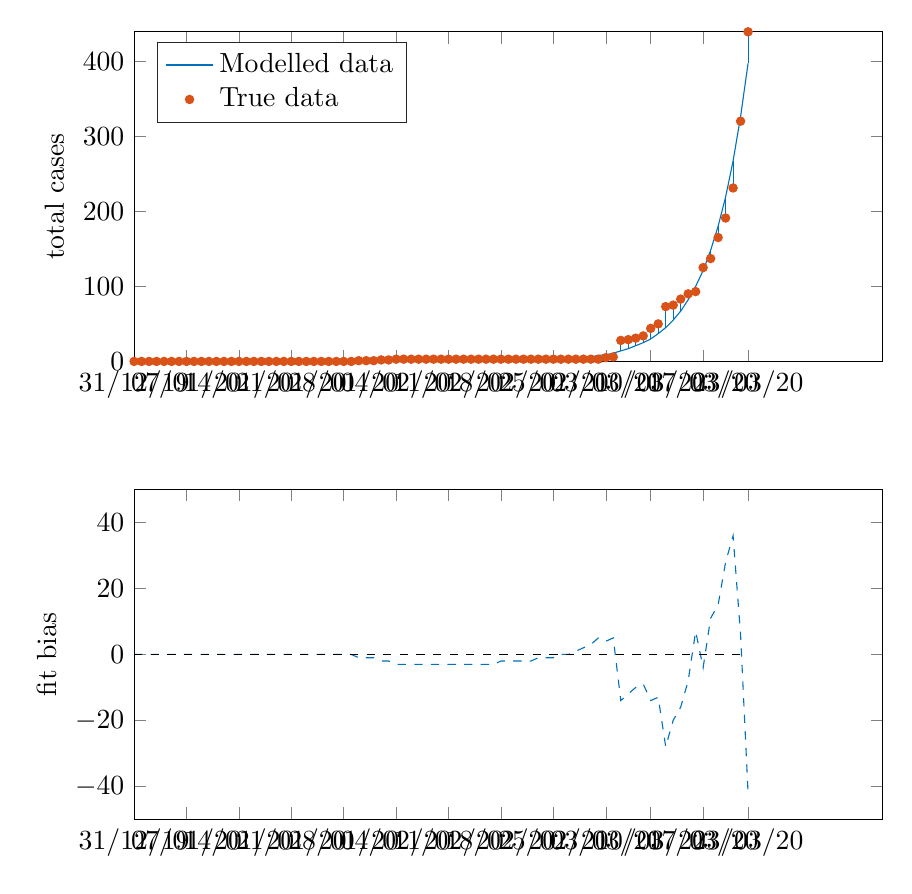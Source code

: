 % This file was created by matlab2tikz.
% Minimal pgfplots version: 1.3
%
\definecolor{mycolor1}{rgb}{0.0,0.447,0.741}%
\definecolor{mycolor2}{rgb}{0.85,0.325,0.098}%
%
\begin{tikzpicture}

\begin{axis}[%
width=9.509cm,
height=4.186cm,
at={(0cm,0cm)},
scale only axis,
xmin=0,
xmax=100,
xtick={0,7,14,21,28,35,42,49,56,63,69,76,82},
xticklabels={{31/12/19},{07/01/20},{14/01/20},{21/01/20},{28/01/20},{04/02/20},{11/02/20},{18/02/20},{25/02/20},{03/03/20},{10/03/20},{17/03/20},{23/03/20}},
ymin=-50,
ymax=50,
ylabel={fit bias},
legend style={legend cell align=left,align=left,draw=white!15!black}
]
\addplot [color=mycolor1,dashed,forget plot]
  table[row sep=crcr]{%
0	0\\
1	0\\
2	0\\
3	0\\
4	0\\
5	0\\
6	0\\
7	0\\
8	0\\
9	0\\
10	0\\
11	0\\
12	0\\
13	0\\
14	0\\
15	0\\
16	0\\
17	0\\
18	0\\
19	0\\
20	0\\
21	0\\
22	0\\
23	0\\
24	0\\
25	0\\
26	0\\
27	0\\
28	0\\
29	0\\
30	-1\\
31	-1\\
32	-1\\
33	-2\\
34	-2\\
35	-3\\
36	-3\\
37	-3\\
38	-3\\
39	-3\\
40	-3\\
41	-3\\
42	-3\\
43	-3\\
44	-3\\
45	-3\\
46	-3\\
47	-3\\
48	-3\\
49	-2\\
50	-2\\
51	-2\\
52	-2\\
53	-2\\
54	-1\\
55	-1\\
56	-1\\
57	0\\
58	0\\
59	1\\
60	2\\
61	3\\
62	5\\
63	4\\
64	5\\
65	-14\\
66	-12\\
67	-10\\
68	-9\\
69	-14\\
70	-13\\
71	-28\\
72	-20\\
73	-16\\
74	-8\\
75	7\\
76	-4\\
77	11\\
78	15\\
79	28\\
80	36\\
81	6\\
82	-42\\
};
\addplot [color=black,dashed,forget plot]
  table[row sep=crcr]{%
0	0\\
82	0\\
};
\end{axis}

\begin{axis}[%
width=9.509cm,
height=4.186cm,
at={(0cm,5.814cm)},
scale only axis,
xmin=0,
xmax=100,
xtick={0,7,14,21,28,35,42,49,56,63,69,76,82},
xticklabels={{31/12/19},{07/01/20},{14/01/20},{21/01/20},{28/01/20},{04/02/20},{11/02/20},{18/02/20},{25/02/20},{03/03/20},{10/03/20},{17/03/20},{23/03/20}},
ymin=0,
ymax=439,
ylabel={total cases},
legend style={at={(0.03,0.97)},anchor=north west,legend cell align=left,align=left,draw=white!15!black}
]
\addplot [color=mycolor1,solid]
  table[row sep=crcr]{%
0	0\\
1	0\\
2	0\\
3	0\\
4	0\\
5	0\\
6	0\\
7	0\\
8	0\\
9	0\\
10	0\\
11	0\\
12	0\\
13	0\\
14	0\\
15	0\\
16	0\\
17	0\\
18	0\\
19	0\\
20	0\\
21	0\\
22	0\\
23	0\\
24	0\\
25	0\\
26	0\\
27	0\\
28	0\\
29	0\\
30	0\\
31	0\\
32	0\\
33	0\\
34	0\\
35	0\\
36	0\\
37	0\\
38	0\\
39	0\\
40	0\\
41	0\\
42	0\\
43	0\\
44	0\\
45	0\\
46	0\\
47	0\\
48	0\\
49	1\\
50	1\\
51	1\\
52	1\\
53	1\\
54	2\\
55	2\\
56	2\\
57	3\\
58	3\\
59	4\\
60	5\\
61	6\\
62	8\\
63	9\\
64	11\\
65	14\\
66	17\\
67	21\\
68	25\\
69	30\\
70	37\\
71	45\\
72	55\\
73	67\\
74	82\\
75	100\\
76	121\\
77	148\\
78	180\\
79	219\\
80	267\\
81	326\\
82	397\\
};
\addlegendentry{Modelled data};

\addplot[only marks,mark=*,mark options={},mark size=1.5pt,color=mycolor2] plot table[row sep=crcr,]{%
0	0\\
1	0\\
2	0\\
3	0\\
4	0\\
5	0\\
6	0\\
7	0\\
8	0\\
9	0\\
10	0\\
11	0\\
12	0\\
13	0\\
14	0\\
15	0\\
16	0\\
17	0\\
18	0\\
19	0\\
20	0\\
21	0\\
22	0\\
23	0\\
24	0\\
25	0\\
26	0\\
27	0\\
28	0\\
29	0\\
30	1\\
31	1\\
32	1\\
33	2\\
34	2\\
35	3\\
36	3\\
37	3\\
38	3\\
39	3\\
40	3\\
41	3\\
42	3\\
43	3\\
44	3\\
45	3\\
46	3\\
47	3\\
48	3\\
49	3\\
50	3\\
51	3\\
52	3\\
53	3\\
54	3\\
55	3\\
56	3\\
57	3\\
58	3\\
59	3\\
60	3\\
61	3\\
62	3\\
63	5\\
64	6\\
65	28\\
66	29\\
67	31\\
68	34\\
69	44\\
70	50\\
71	73\\
72	75\\
73	83\\
74	90\\
75	93\\
76	125\\
77	137\\
78	165\\
79	191\\
80	231\\
81	320\\
82	439\\
};
\addlegendentry{True data};

\addplot [color=mycolor1,solid,forget plot]
  table[row sep=crcr]{%
0	0\\
0	0\\
};
\addplot [color=mycolor1,solid,forget plot]
  table[row sep=crcr]{%
1	0\\
1	0\\
};
\addplot [color=mycolor1,solid,forget plot]
  table[row sep=crcr]{%
2	0\\
2	0\\
};
\addplot [color=mycolor1,solid,forget plot]
  table[row sep=crcr]{%
3	0\\
3	0\\
};
\addplot [color=mycolor1,solid,forget plot]
  table[row sep=crcr]{%
4	0\\
4	0\\
};
\addplot [color=mycolor1,solid,forget plot]
  table[row sep=crcr]{%
5	0\\
5	0\\
};
\addplot [color=mycolor1,solid,forget plot]
  table[row sep=crcr]{%
6	0\\
6	0\\
};
\addplot [color=mycolor1,solid,forget plot]
  table[row sep=crcr]{%
7	0\\
7	0\\
};
\addplot [color=mycolor1,solid,forget plot]
  table[row sep=crcr]{%
8	0\\
8	0\\
};
\addplot [color=mycolor1,solid,forget plot]
  table[row sep=crcr]{%
9	0\\
9	0\\
};
\addplot [color=mycolor1,solid,forget plot]
  table[row sep=crcr]{%
10	0\\
10	0\\
};
\addplot [color=mycolor1,solid,forget plot]
  table[row sep=crcr]{%
11	0\\
11	0\\
};
\addplot [color=mycolor1,solid,forget plot]
  table[row sep=crcr]{%
12	0\\
12	0\\
};
\addplot [color=mycolor1,solid,forget plot]
  table[row sep=crcr]{%
13	0\\
13	0\\
};
\addplot [color=mycolor1,solid,forget plot]
  table[row sep=crcr]{%
14	0\\
14	0\\
};
\addplot [color=mycolor1,solid,forget plot]
  table[row sep=crcr]{%
15	0\\
15	0\\
};
\addplot [color=mycolor1,solid,forget plot]
  table[row sep=crcr]{%
16	0\\
16	0\\
};
\addplot [color=mycolor1,solid,forget plot]
  table[row sep=crcr]{%
17	0\\
17	0\\
};
\addplot [color=mycolor1,solid,forget plot]
  table[row sep=crcr]{%
18	0\\
18	0\\
};
\addplot [color=mycolor1,solid,forget plot]
  table[row sep=crcr]{%
19	0\\
19	0\\
};
\addplot [color=mycolor1,solid,forget plot]
  table[row sep=crcr]{%
20	0\\
20	0\\
};
\addplot [color=mycolor1,solid,forget plot]
  table[row sep=crcr]{%
21	0\\
21	0\\
};
\addplot [color=mycolor1,solid,forget plot]
  table[row sep=crcr]{%
22	0\\
22	0\\
};
\addplot [color=mycolor1,solid,forget plot]
  table[row sep=crcr]{%
23	0\\
23	0\\
};
\addplot [color=mycolor1,solid,forget plot]
  table[row sep=crcr]{%
24	0\\
24	0\\
};
\addplot [color=mycolor1,solid,forget plot]
  table[row sep=crcr]{%
25	0\\
25	0\\
};
\addplot [color=mycolor1,solid,forget plot]
  table[row sep=crcr]{%
26	0\\
26	0\\
};
\addplot [color=mycolor1,solid,forget plot]
  table[row sep=crcr]{%
27	0\\
27	0\\
};
\addplot [color=mycolor1,solid,forget plot]
  table[row sep=crcr]{%
28	0\\
28	0\\
};
\addplot [color=mycolor1,solid,forget plot]
  table[row sep=crcr]{%
29	0\\
29	0\\
};
\addplot [color=mycolor1,solid,forget plot]
  table[row sep=crcr]{%
30	1\\
30	0\\
};
\addplot [color=mycolor1,solid,forget plot]
  table[row sep=crcr]{%
31	1\\
31	0\\
};
\addplot [color=mycolor1,solid,forget plot]
  table[row sep=crcr]{%
32	1\\
32	0\\
};
\addplot [color=mycolor1,solid,forget plot]
  table[row sep=crcr]{%
33	2\\
33	0\\
};
\addplot [color=mycolor1,solid,forget plot]
  table[row sep=crcr]{%
34	2\\
34	0\\
};
\addplot [color=mycolor1,solid,forget plot]
  table[row sep=crcr]{%
35	3\\
35	0\\
};
\addplot [color=mycolor1,solid,forget plot]
  table[row sep=crcr]{%
36	3\\
36	0\\
};
\addplot [color=mycolor1,solid,forget plot]
  table[row sep=crcr]{%
37	3\\
37	0\\
};
\addplot [color=mycolor1,solid,forget plot]
  table[row sep=crcr]{%
38	3\\
38	0\\
};
\addplot [color=mycolor1,solid,forget plot]
  table[row sep=crcr]{%
39	3\\
39	0\\
};
\addplot [color=mycolor1,solid,forget plot]
  table[row sep=crcr]{%
40	3\\
40	0\\
};
\addplot [color=mycolor1,solid,forget plot]
  table[row sep=crcr]{%
41	3\\
41	0\\
};
\addplot [color=mycolor1,solid,forget plot]
  table[row sep=crcr]{%
42	3\\
42	0\\
};
\addplot [color=mycolor1,solid,forget plot]
  table[row sep=crcr]{%
43	3\\
43	0\\
};
\addplot [color=mycolor1,solid,forget plot]
  table[row sep=crcr]{%
44	3\\
44	0\\
};
\addplot [color=mycolor1,solid,forget plot]
  table[row sep=crcr]{%
45	3\\
45	0\\
};
\addplot [color=mycolor1,solid,forget plot]
  table[row sep=crcr]{%
46	3\\
46	0\\
};
\addplot [color=mycolor1,solid,forget plot]
  table[row sep=crcr]{%
47	3\\
47	0\\
};
\addplot [color=mycolor1,solid,forget plot]
  table[row sep=crcr]{%
48	3\\
48	0\\
};
\addplot [color=mycolor1,solid,forget plot]
  table[row sep=crcr]{%
49	3\\
49	1\\
};
\addplot [color=mycolor1,solid,forget plot]
  table[row sep=crcr]{%
50	3\\
50	1\\
};
\addplot [color=mycolor1,solid,forget plot]
  table[row sep=crcr]{%
51	3\\
51	1\\
};
\addplot [color=mycolor1,solid,forget plot]
  table[row sep=crcr]{%
52	3\\
52	1\\
};
\addplot [color=mycolor1,solid,forget plot]
  table[row sep=crcr]{%
53	3\\
53	1\\
};
\addplot [color=mycolor1,solid,forget plot]
  table[row sep=crcr]{%
54	3\\
54	2\\
};
\addplot [color=mycolor1,solid,forget plot]
  table[row sep=crcr]{%
55	3\\
55	2\\
};
\addplot [color=mycolor1,solid,forget plot]
  table[row sep=crcr]{%
56	3\\
56	2\\
};
\addplot [color=mycolor1,solid,forget plot]
  table[row sep=crcr]{%
57	3\\
57	3\\
};
\addplot [color=mycolor1,solid,forget plot]
  table[row sep=crcr]{%
58	3\\
58	3\\
};
\addplot [color=mycolor1,solid,forget plot]
  table[row sep=crcr]{%
59	3\\
59	4\\
};
\addplot [color=mycolor1,solid,forget plot]
  table[row sep=crcr]{%
60	3\\
60	5\\
};
\addplot [color=mycolor1,solid,forget plot]
  table[row sep=crcr]{%
61	3\\
61	6\\
};
\addplot [color=mycolor1,solid,forget plot]
  table[row sep=crcr]{%
62	3\\
62	8\\
};
\addplot [color=mycolor1,solid,forget plot]
  table[row sep=crcr]{%
63	5\\
63	9\\
};
\addplot [color=mycolor1,solid,forget plot]
  table[row sep=crcr]{%
64	6\\
64	11\\
};
\addplot [color=mycolor1,solid,forget plot]
  table[row sep=crcr]{%
65	28\\
65	14\\
};
\addplot [color=mycolor1,solid,forget plot]
  table[row sep=crcr]{%
66	29\\
66	17\\
};
\addplot [color=mycolor1,solid,forget plot]
  table[row sep=crcr]{%
67	31\\
67	21\\
};
\addplot [color=mycolor1,solid,forget plot]
  table[row sep=crcr]{%
68	34\\
68	25\\
};
\addplot [color=mycolor1,solid,forget plot]
  table[row sep=crcr]{%
69	44\\
69	30\\
};
\addplot [color=mycolor1,solid,forget plot]
  table[row sep=crcr]{%
70	50\\
70	37\\
};
\addplot [color=mycolor1,solid,forget plot]
  table[row sep=crcr]{%
71	73\\
71	45\\
};
\addplot [color=mycolor1,solid,forget plot]
  table[row sep=crcr]{%
72	75\\
72	55\\
};
\addplot [color=mycolor1,solid,forget plot]
  table[row sep=crcr]{%
73	83\\
73	67\\
};
\addplot [color=mycolor1,solid,forget plot]
  table[row sep=crcr]{%
74	90\\
74	82\\
};
\addplot [color=mycolor1,solid,forget plot]
  table[row sep=crcr]{%
75	93\\
75	100\\
};
\addplot [color=mycolor1,solid,forget plot]
  table[row sep=crcr]{%
76	125\\
76	121\\
};
\addplot [color=mycolor1,solid,forget plot]
  table[row sep=crcr]{%
77	137\\
77	148\\
};
\addplot [color=mycolor1,solid,forget plot]
  table[row sep=crcr]{%
78	165\\
78	180\\
};
\addplot [color=mycolor1,solid,forget plot]
  table[row sep=crcr]{%
79	191\\
79	219\\
};
\addplot [color=mycolor1,solid,forget plot]
  table[row sep=crcr]{%
80	231\\
80	267\\
};
\addplot [color=mycolor1,solid,forget plot]
  table[row sep=crcr]{%
81	320\\
81	326\\
};
\addplot [color=mycolor1,solid,forget plot]
  table[row sep=crcr]{%
82	439\\
82	397\\
};
\end{axis}
\end{tikzpicture}%